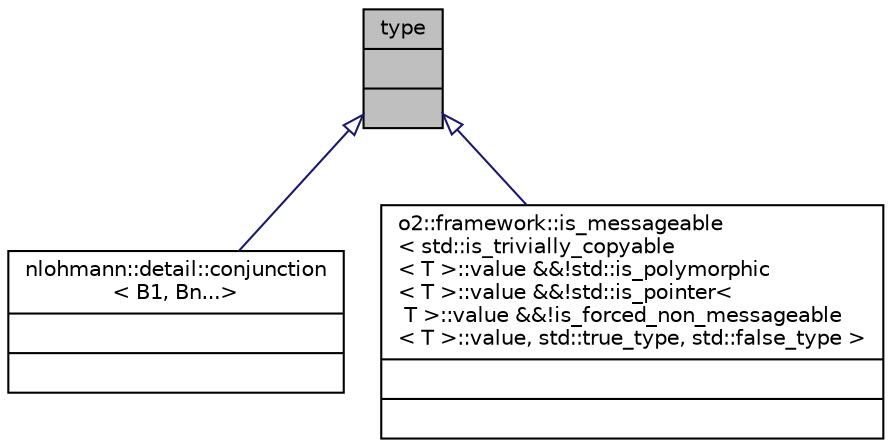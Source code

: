 digraph "type"
{
 // INTERACTIVE_SVG=YES
  bgcolor="transparent";
  edge [fontname="Helvetica",fontsize="10",labelfontname="Helvetica",labelfontsize="10"];
  node [fontname="Helvetica",fontsize="10",shape=record];
  Node1 [label="{type\n||}",height=0.2,width=0.4,color="black", fillcolor="grey75", style="filled" fontcolor="black"];
  Node1 -> Node2 [dir="back",color="midnightblue",fontsize="10",style="solid",arrowtail="onormal",fontname="Helvetica"];
  Node2 [label="{nlohmann::detail::conjunction\l\< B1, Bn...\>\n||}",height=0.2,width=0.4,color="black",URL="$da/deb/structnlohmann_1_1detail_1_1conjunction_3_01B1_00_01Bn_8_8_8_4.html"];
  Node1 -> Node3 [dir="back",color="midnightblue",fontsize="10",style="solid",arrowtail="onormal",fontname="Helvetica"];
  Node3 [label="{o2::framework::is_messageable\l\< std::is_trivially_copyable\l\< T \>::value &&!std::is_polymorphic\l\< T \>::value &&!std::is_pointer\<\l T \>::value &&!is_forced_non_messageable\l\< T \>::value, std::true_type, std::false_type \>\n||}",height=0.2,width=0.4,color="black",URL="$de/de6/structo2_1_1framework_1_1is__messageable.html"];
}
